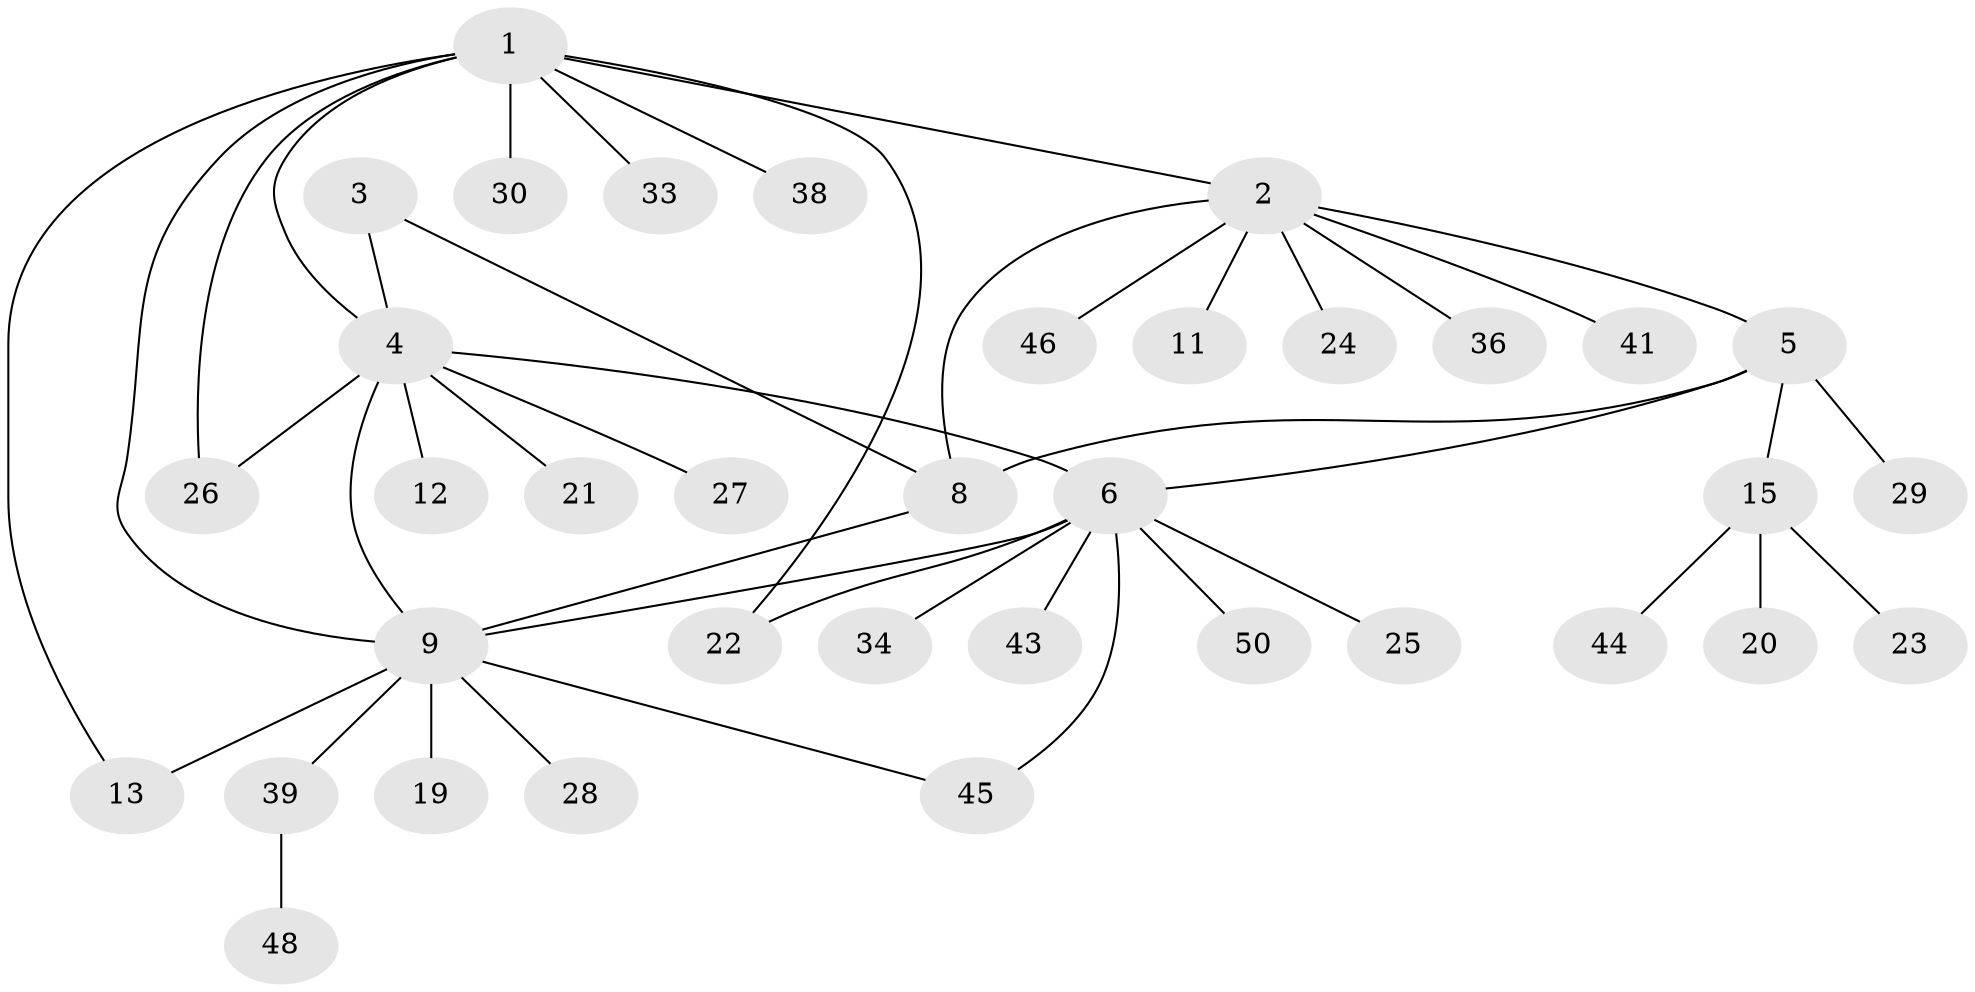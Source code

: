 // original degree distribution, {6: 0.0392156862745098, 7: 0.0196078431372549, 2: 0.2549019607843137, 8: 0.0196078431372549, 3: 0.058823529411764705, 9: 0.0196078431372549, 4: 0.0196078431372549, 5: 0.0784313725490196, 1: 0.49019607843137253}
// Generated by graph-tools (version 1.1) at 2025/11/02/27/25 16:11:34]
// undirected, 36 vertices, 45 edges
graph export_dot {
graph [start="1"]
  node [color=gray90,style=filled];
  1 [super="+17"];
  2 [super="+18"];
  3;
  4 [super="+14"];
  5 [super="+7"];
  6 [super="+40"];
  8 [super="+32"];
  9 [super="+10"];
  11 [super="+16"];
  12 [super="+42"];
  13;
  15 [super="+31"];
  19;
  20;
  21;
  22;
  23 [super="+35"];
  24 [super="+51"];
  25;
  26;
  27 [super="+49"];
  28;
  29;
  30;
  33 [super="+37"];
  34;
  36;
  38;
  39 [super="+47"];
  41;
  43;
  44;
  45;
  46;
  48;
  50;
  1 -- 2;
  1 -- 4;
  1 -- 26;
  1 -- 33;
  1 -- 9;
  1 -- 38;
  1 -- 22;
  1 -- 13;
  1 -- 30;
  2 -- 5;
  2 -- 8;
  2 -- 11;
  2 -- 36;
  2 -- 41;
  2 -- 24;
  2 -- 46;
  3 -- 4;
  3 -- 8;
  4 -- 6;
  4 -- 12;
  4 -- 21;
  4 -- 26;
  4 -- 9;
  4 -- 27;
  5 -- 6;
  5 -- 8;
  5 -- 29;
  5 -- 15;
  6 -- 22;
  6 -- 25;
  6 -- 34;
  6 -- 43;
  6 -- 45;
  6 -- 9;
  6 -- 50;
  8 -- 9;
  9 -- 13;
  9 -- 19;
  9 -- 28;
  9 -- 39;
  9 -- 45;
  15 -- 20;
  15 -- 23;
  15 -- 44;
  39 -- 48;
}
